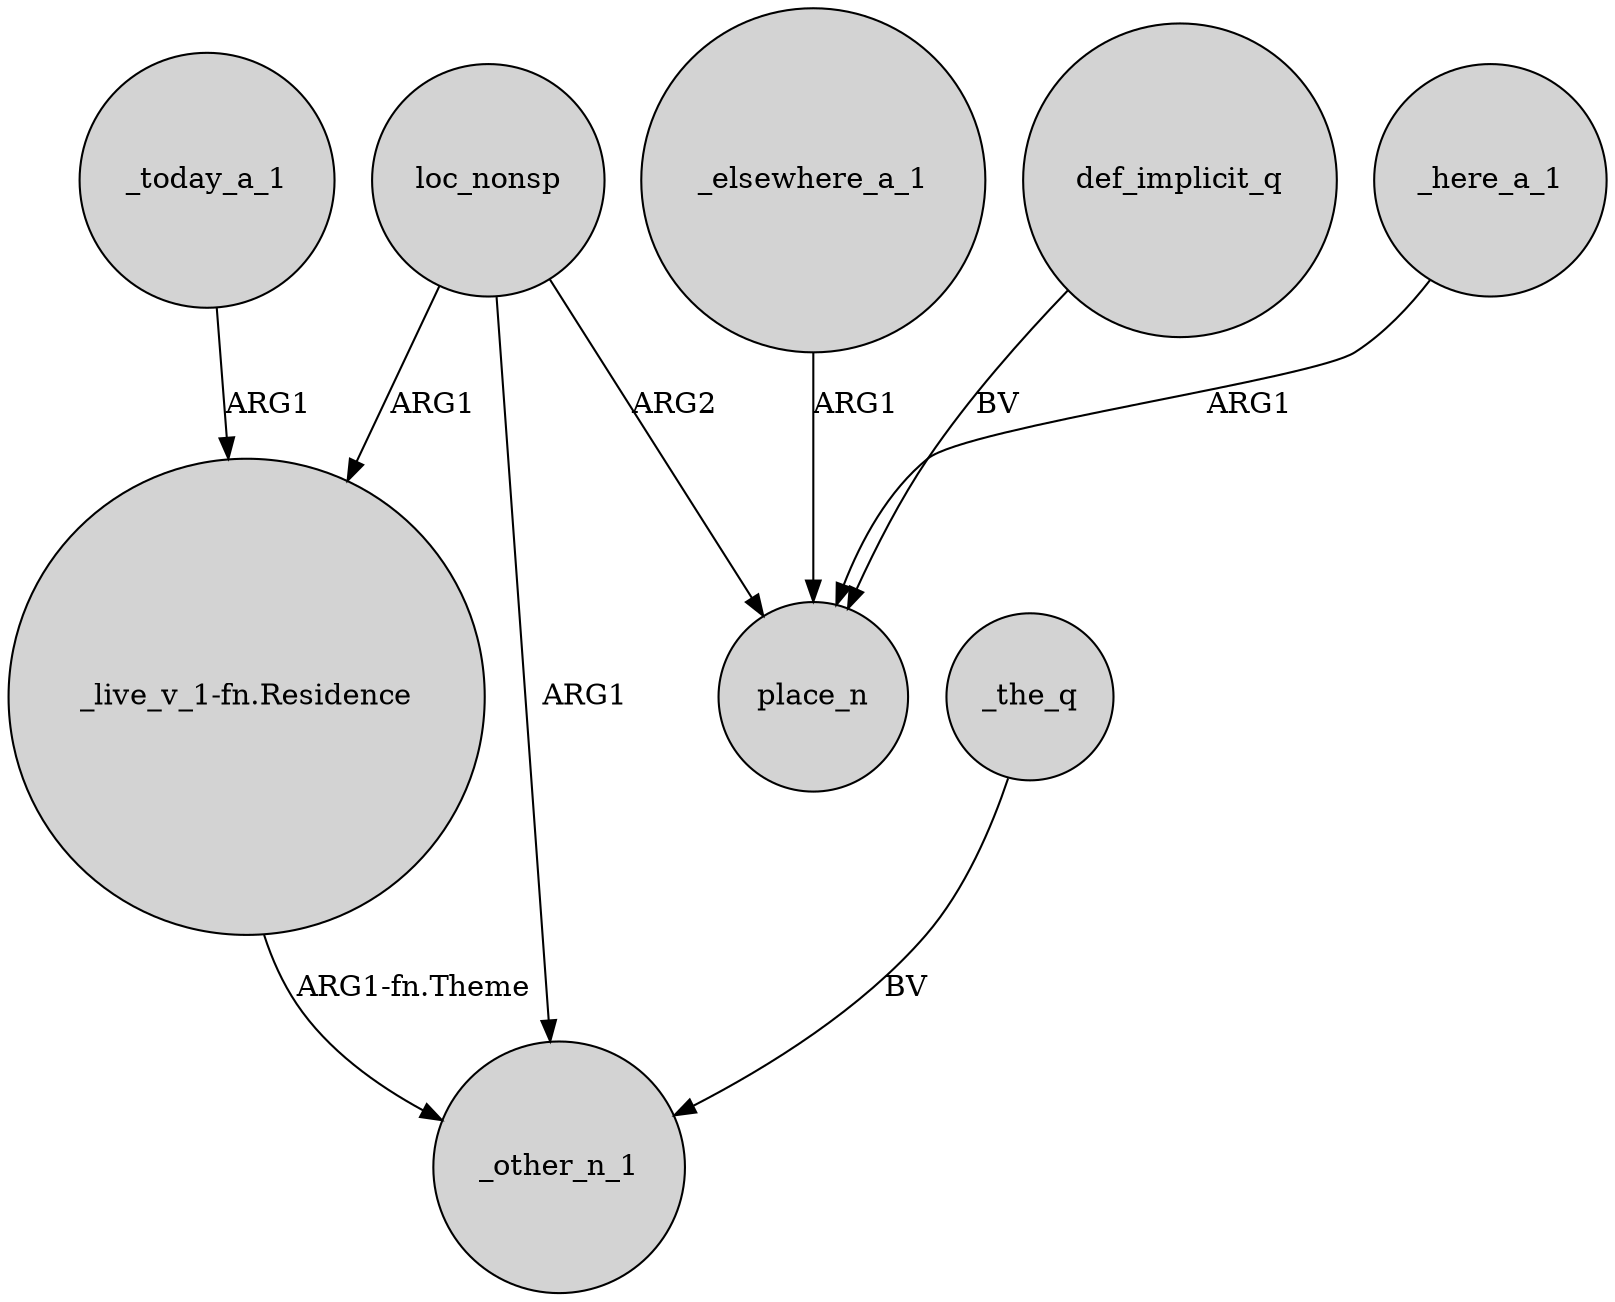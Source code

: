 digraph {
	node [shape=circle style=filled]
	loc_nonsp -> _other_n_1 [label=ARG1]
	loc_nonsp -> place_n [label=ARG2]
	_the_q -> _other_n_1 [label=BV]
	def_implicit_q -> place_n [label=BV]
	_here_a_1 -> place_n [label=ARG1]
	_elsewhere_a_1 -> place_n [label=ARG1]
	loc_nonsp -> "_live_v_1-fn.Residence" [label=ARG1]
	"_live_v_1-fn.Residence" -> _other_n_1 [label="ARG1-fn.Theme"]
	_today_a_1 -> "_live_v_1-fn.Residence" [label=ARG1]
}
